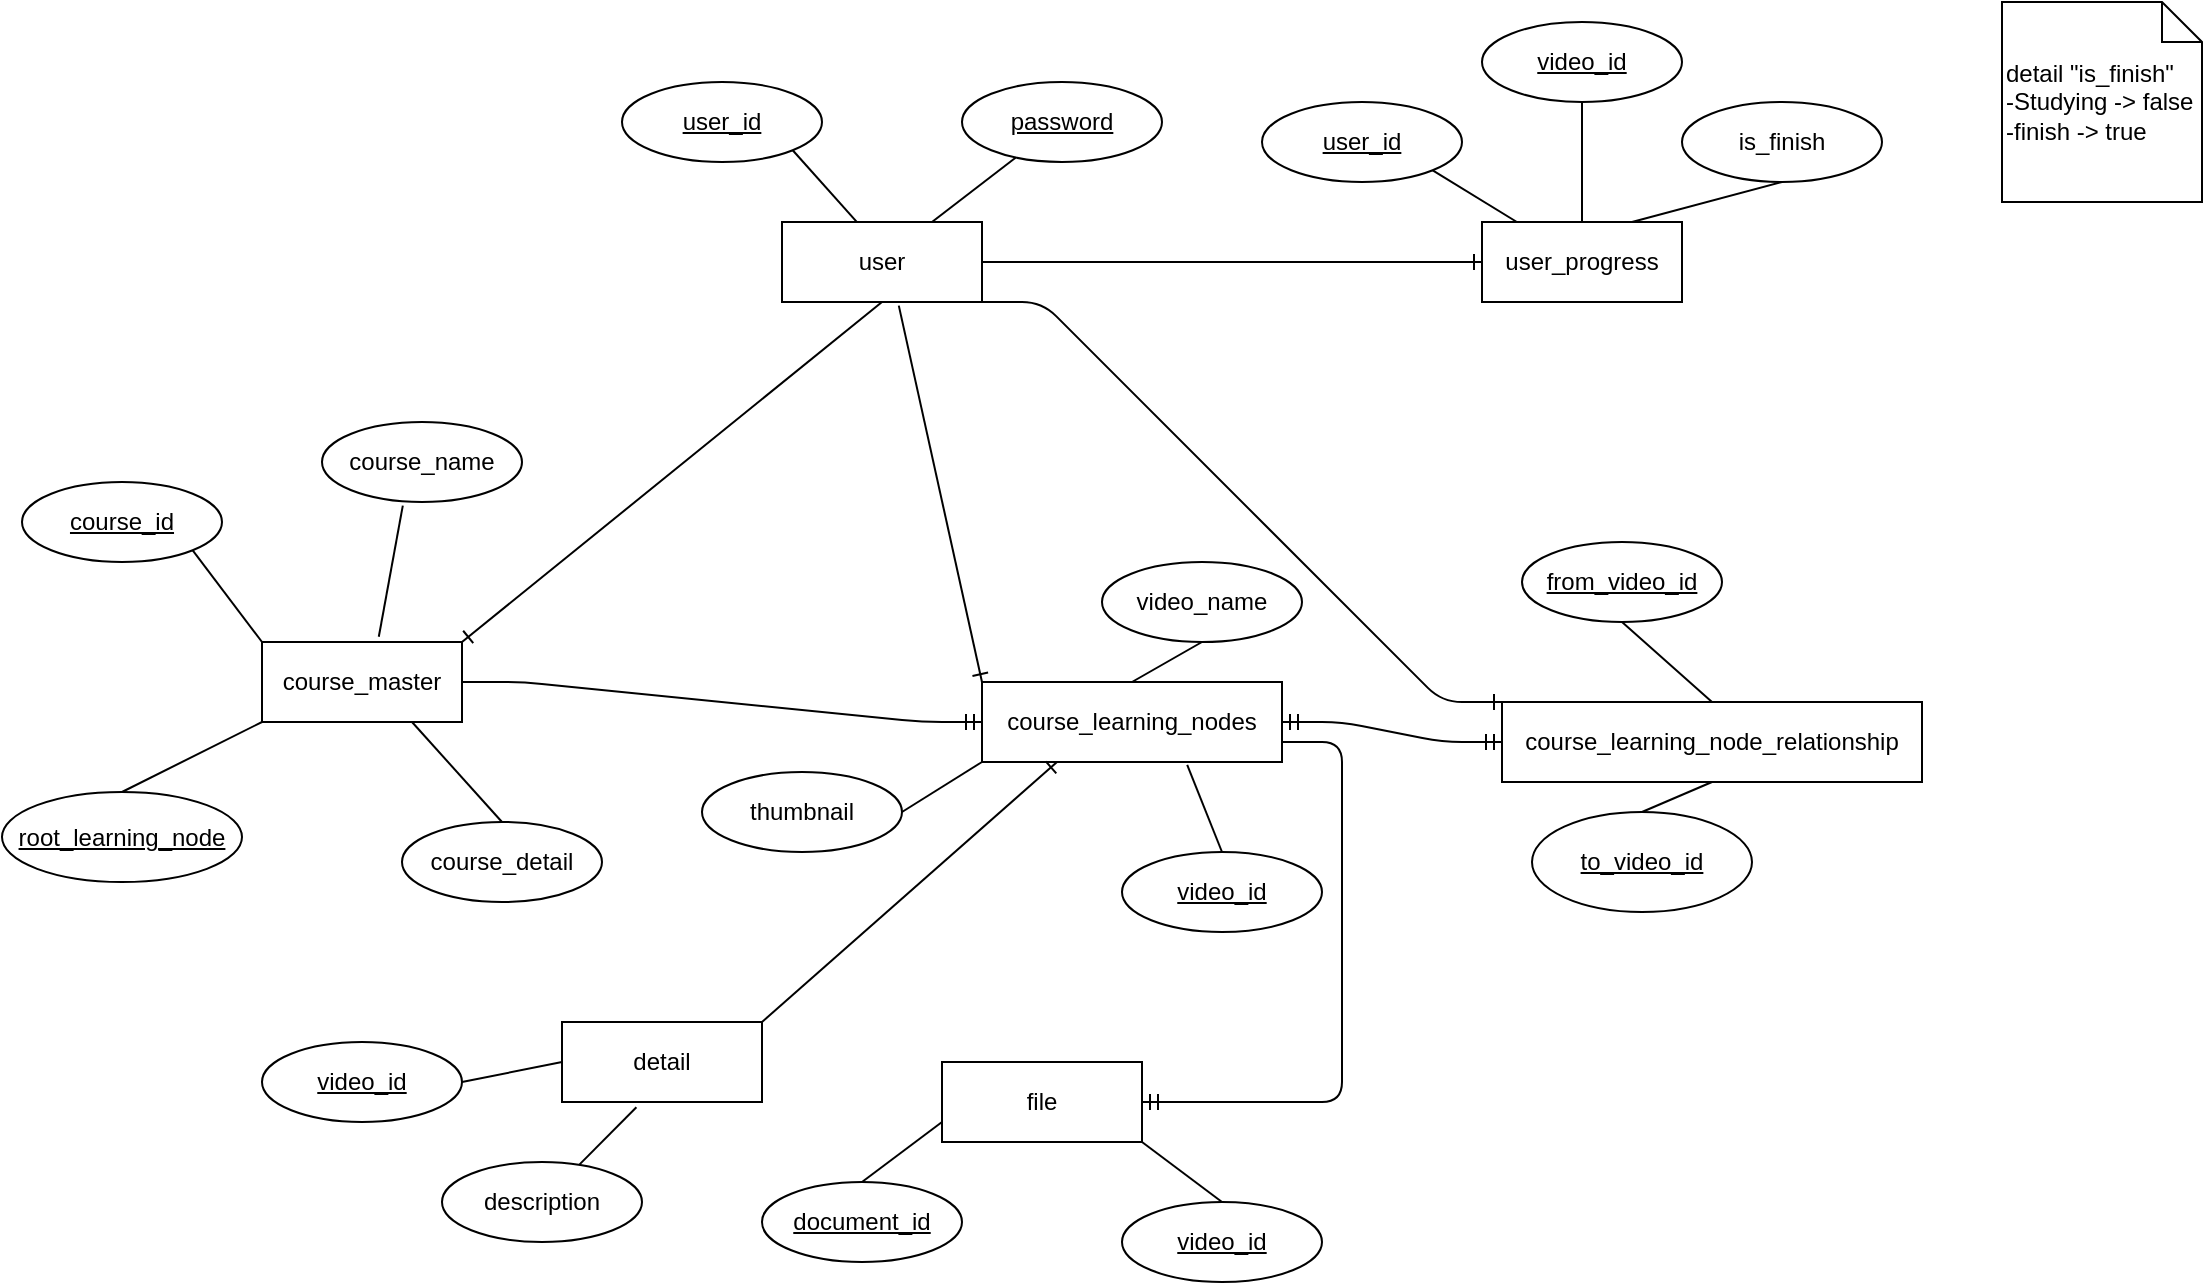 <mxfile version="15.0.3" type="github">
  <diagram name="Page-1" id="e56a1550-8fbb-45ad-956c-1786394a9013">
    <mxGraphModel dx="1704" dy="772" grid="1" gridSize="10" guides="1" tooltips="1" connect="1" arrows="1" fold="1" page="1" pageScale="1" pageWidth="1100" pageHeight="850" background="none" math="0" shadow="0">
      <root>
        <mxCell id="0" />
        <mxCell id="1" parent="0" />
        <mxCell id="YNwgAF6VAQTHqe2JgIbx-2" value="course_learning_nodes" style="whiteSpace=wrap;html=1;align=center;" parent="1" vertex="1">
          <mxGeometry x="490" y="340" width="150" height="40" as="geometry" />
        </mxCell>
        <mxCell id="YNwgAF6VAQTHqe2JgIbx-3" value="course_learning_node_relationship" style="whiteSpace=wrap;html=1;align=center;" parent="1" vertex="1">
          <mxGeometry x="750" y="350" width="210" height="40" as="geometry" />
        </mxCell>
        <mxCell id="YNwgAF6VAQTHqe2JgIbx-5" value="video_id" style="ellipse;whiteSpace=wrap;html=1;align=center;fontStyle=4;" parent="1" vertex="1">
          <mxGeometry x="560" y="425" width="100" height="40" as="geometry" />
        </mxCell>
        <mxCell id="YNwgAF6VAQTHqe2JgIbx-12" value="file" style="whiteSpace=wrap;html=1;align=center;" parent="1" vertex="1">
          <mxGeometry x="470" y="530" width="100" height="40" as="geometry" />
        </mxCell>
        <mxCell id="YNwgAF6VAQTHqe2JgIbx-14" value="document_id" style="ellipse;whiteSpace=wrap;html=1;align=center;fontStyle=4;" parent="1" vertex="1">
          <mxGeometry x="380" y="590" width="100" height="40" as="geometry" />
        </mxCell>
        <mxCell id="YNwgAF6VAQTHqe2JgIbx-31" value="" style="endArrow=none;html=1;rounded=0;exitX=0.5;exitY=0;exitDx=0;exitDy=0;entryX=0.684;entryY=1.035;entryDx=0;entryDy=0;entryPerimeter=0;" parent="1" source="YNwgAF6VAQTHqe2JgIbx-5" target="YNwgAF6VAQTHqe2JgIbx-2" edge="1">
          <mxGeometry relative="1" as="geometry">
            <mxPoint x="720" y="420" as="sourcePoint" />
            <mxPoint x="880" y="420" as="targetPoint" />
          </mxGeometry>
        </mxCell>
        <mxCell id="YNwgAF6VAQTHqe2JgIbx-35" value="" style="endArrow=none;html=1;rounded=0;exitX=0.5;exitY=0;exitDx=0;exitDy=0;entryX=0;entryY=0.75;entryDx=0;entryDy=0;" parent="1" source="YNwgAF6VAQTHqe2JgIbx-14" target="YNwgAF6VAQTHqe2JgIbx-12" edge="1">
          <mxGeometry relative="1" as="geometry">
            <mxPoint x="580" y="430" as="sourcePoint" />
            <mxPoint x="740" y="430" as="targetPoint" />
          </mxGeometry>
        </mxCell>
        <mxCell id="YNwgAF6VAQTHqe2JgIbx-40" value="detail" style="whiteSpace=wrap;html=1;align=center;" parent="1" vertex="1">
          <mxGeometry x="280" y="510" width="100" height="40" as="geometry" />
        </mxCell>
        <mxCell id="YNwgAF6VAQTHqe2JgIbx-41" value="description" style="ellipse;whiteSpace=wrap;html=1;align=center;" parent="1" vertex="1">
          <mxGeometry x="220" y="580" width="100" height="40" as="geometry" />
        </mxCell>
        <mxCell id="YNwgAF6VAQTHqe2JgIbx-46" value="thumbnail" style="ellipse;whiteSpace=wrap;html=1;align=center;" parent="1" vertex="1">
          <mxGeometry x="350" y="385" width="100" height="40" as="geometry" />
        </mxCell>
        <mxCell id="YNwgAF6VAQTHqe2JgIbx-48" value="" style="endArrow=none;html=1;rounded=0;exitX=1;exitY=0.5;exitDx=0;exitDy=0;entryX=0;entryY=1;entryDx=0;entryDy=0;" parent="1" source="YNwgAF6VAQTHqe2JgIbx-46" target="YNwgAF6VAQTHqe2JgIbx-2" edge="1">
          <mxGeometry relative="1" as="geometry">
            <mxPoint x="610" y="430" as="sourcePoint" />
            <mxPoint x="770" y="430" as="targetPoint" />
          </mxGeometry>
        </mxCell>
        <mxCell id="YNwgAF6VAQTHqe2JgIbx-50" value="video_id" style="ellipse;whiteSpace=wrap;html=1;align=center;fontStyle=4;" parent="1" vertex="1">
          <mxGeometry x="130" y="520" width="100" height="40" as="geometry" />
        </mxCell>
        <mxCell id="YNwgAF6VAQTHqe2JgIbx-57" value="to_video_id" style="ellipse;whiteSpace=wrap;html=1;align=center;fontStyle=4;" parent="1" vertex="1">
          <mxGeometry x="765" y="405" width="110" height="50" as="geometry" />
        </mxCell>
        <mxCell id="YNwgAF6VAQTHqe2JgIbx-59" value="video_id" style="ellipse;whiteSpace=wrap;html=1;align=center;fontStyle=4;" parent="1" vertex="1">
          <mxGeometry x="560" y="600" width="100" height="40" as="geometry" />
        </mxCell>
        <mxCell id="YNwgAF6VAQTHqe2JgIbx-60" value="" style="endArrow=none;html=1;rounded=0;entryX=0.5;entryY=0;entryDx=0;entryDy=0;exitX=1;exitY=1;exitDx=0;exitDy=0;" parent="1" source="YNwgAF6VAQTHqe2JgIbx-12" target="YNwgAF6VAQTHqe2JgIbx-59" edge="1">
          <mxGeometry relative="1" as="geometry">
            <mxPoint x="470" y="440" as="sourcePoint" />
            <mxPoint x="630" y="440" as="targetPoint" />
          </mxGeometry>
        </mxCell>
        <mxCell id="YNwgAF6VAQTHqe2JgIbx-63" value="course_master" style="whiteSpace=wrap;html=1;align=center;" parent="1" vertex="1">
          <mxGeometry x="130" y="320" width="100" height="40" as="geometry" />
        </mxCell>
        <mxCell id="YNwgAF6VAQTHqe2JgIbx-65" value="course_id" style="ellipse;whiteSpace=wrap;html=1;align=center;fontStyle=4;" parent="1" vertex="1">
          <mxGeometry x="10" y="240" width="100" height="40" as="geometry" />
        </mxCell>
        <mxCell id="YNwgAF6VAQTHqe2JgIbx-66" value="course_name" style="ellipse;whiteSpace=wrap;html=1;align=center;" parent="1" vertex="1">
          <mxGeometry x="160" y="210" width="100" height="40" as="geometry" />
        </mxCell>
        <mxCell id="YNwgAF6VAQTHqe2JgIbx-68" value="root_learning_node" style="ellipse;whiteSpace=wrap;html=1;align=center;fontStyle=4;" parent="1" vertex="1">
          <mxGeometry y="395" width="120" height="45" as="geometry" />
        </mxCell>
        <mxCell id="YNwgAF6VAQTHqe2JgIbx-69" value="course_detail" style="ellipse;whiteSpace=wrap;html=1;align=center;" parent="1" vertex="1">
          <mxGeometry x="200" y="410" width="100" height="40" as="geometry" />
        </mxCell>
        <mxCell id="YNwgAF6VAQTHqe2JgIbx-70" value="" style="endArrow=none;html=1;rounded=0;entryX=0;entryY=0;entryDx=0;entryDy=0;exitX=1;exitY=1;exitDx=0;exitDy=0;" parent="1" source="YNwgAF6VAQTHqe2JgIbx-65" target="YNwgAF6VAQTHqe2JgIbx-63" edge="1">
          <mxGeometry relative="1" as="geometry">
            <mxPoint x="-30" y="350" as="sourcePoint" />
            <mxPoint x="130" y="350" as="targetPoint" />
          </mxGeometry>
        </mxCell>
        <mxCell id="YNwgAF6VAQTHqe2JgIbx-72" value="" style="endArrow=none;html=1;rounded=0;entryX=0;entryY=1;entryDx=0;entryDy=0;exitX=0.5;exitY=0;exitDx=0;exitDy=0;" parent="1" source="YNwgAF6VAQTHqe2JgIbx-68" target="YNwgAF6VAQTHqe2JgIbx-63" edge="1">
          <mxGeometry relative="1" as="geometry">
            <mxPoint x="-30" y="350" as="sourcePoint" />
            <mxPoint x="130" y="350" as="targetPoint" />
          </mxGeometry>
        </mxCell>
        <mxCell id="YNwgAF6VAQTHqe2JgIbx-74" value="" style="endArrow=none;html=1;rounded=0;entryX=0.5;entryY=0;entryDx=0;entryDy=0;exitX=0.75;exitY=1;exitDx=0;exitDy=0;" parent="1" source="YNwgAF6VAQTHqe2JgIbx-63" target="YNwgAF6VAQTHqe2JgIbx-69" edge="1">
          <mxGeometry relative="1" as="geometry">
            <mxPoint x="-30" y="350" as="sourcePoint" />
            <mxPoint x="300" y="400" as="targetPoint" />
          </mxGeometry>
        </mxCell>
        <mxCell id="YNwgAF6VAQTHqe2JgIbx-76" value="" style="edgeStyle=entityRelationEdgeStyle;fontSize=12;html=1;endArrow=ERmandOne;exitX=1;exitY=0.5;exitDx=0;exitDy=0;entryX=0;entryY=0.5;entryDx=0;entryDy=0;" parent="1" source="YNwgAF6VAQTHqe2JgIbx-63" target="YNwgAF6VAQTHqe2JgIbx-2" edge="1">
          <mxGeometry width="100" height="100" relative="1" as="geometry">
            <mxPoint x="450" y="340" as="sourcePoint" />
            <mxPoint x="550" y="240" as="targetPoint" />
          </mxGeometry>
        </mxCell>
        <mxCell id="YNwgAF6VAQTHqe2JgIbx-80" value="" style="edgeStyle=entityRelationEdgeStyle;fontSize=12;html=1;endArrow=ERmandOne;entryX=1;entryY=0.5;entryDx=0;entryDy=0;" parent="1" target="YNwgAF6VAQTHqe2JgIbx-12" edge="1">
          <mxGeometry width="100" height="100" relative="1" as="geometry">
            <mxPoint x="640" y="370" as="sourcePoint" />
            <mxPoint x="550" y="330" as="targetPoint" />
          </mxGeometry>
        </mxCell>
        <mxCell id="YNwgAF6VAQTHqe2JgIbx-82" value="" style="edgeStyle=entityRelationEdgeStyle;fontSize=12;html=1;endArrow=ERmandOne;startArrow=ERmandOne;entryX=0;entryY=0.5;entryDx=0;entryDy=0;exitX=1;exitY=0.5;exitDx=0;exitDy=0;" parent="1" source="YNwgAF6VAQTHqe2JgIbx-2" target="YNwgAF6VAQTHqe2JgIbx-3" edge="1">
          <mxGeometry width="100" height="100" relative="1" as="geometry">
            <mxPoint x="450" y="430" as="sourcePoint" />
            <mxPoint x="550" y="330" as="targetPoint" />
          </mxGeometry>
        </mxCell>
        <mxCell id="3YYiMAyDUJidwwV69mUA-11" value="user_progress" style="whiteSpace=wrap;html=1;align=center;" vertex="1" parent="1">
          <mxGeometry x="740" y="110" width="100" height="40" as="geometry" />
        </mxCell>
        <mxCell id="3YYiMAyDUJidwwV69mUA-12" value="user_id" style="ellipse;whiteSpace=wrap;html=1;align=center;fontStyle=4;" vertex="1" parent="1">
          <mxGeometry x="630" y="50" width="100" height="40" as="geometry" />
        </mxCell>
        <mxCell id="3YYiMAyDUJidwwV69mUA-13" value="" style="endArrow=none;html=1;rounded=0;entryX=0.5;entryY=1;entryDx=0;entryDy=0;exitX=0.5;exitY=0;exitDx=0;exitDy=0;" edge="1" parent="1" source="YNwgAF6VAQTHqe2JgIbx-57" target="YNwgAF6VAQTHqe2JgIbx-3">
          <mxGeometry relative="1" as="geometry">
            <mxPoint x="470" y="330" as="sourcePoint" />
            <mxPoint x="630" y="330" as="targetPoint" />
          </mxGeometry>
        </mxCell>
        <mxCell id="3YYiMAyDUJidwwV69mUA-15" value="video_id" style="ellipse;whiteSpace=wrap;html=1;align=center;fontStyle=4;" vertex="1" parent="1">
          <mxGeometry x="740" y="10" width="100" height="40" as="geometry" />
        </mxCell>
        <mxCell id="3YYiMAyDUJidwwV69mUA-16" value="is_finish" style="ellipse;whiteSpace=wrap;html=1;align=center;" vertex="1" parent="1">
          <mxGeometry x="840" y="50" width="100" height="40" as="geometry" />
        </mxCell>
        <mxCell id="3YYiMAyDUJidwwV69mUA-20" value="detail &quot;is_finish&quot;&lt;br&gt;-Studying -&amp;gt; false&lt;br&gt;-finish -&amp;gt; true" style="shape=note;size=20;whiteSpace=wrap;html=1;align=left;" vertex="1" parent="1">
          <mxGeometry x="1000" width="100" height="100" as="geometry" />
        </mxCell>
        <mxCell id="3YYiMAyDUJidwwV69mUA-30" value="user" style="whiteSpace=wrap;html=1;align=center;" vertex="1" parent="1">
          <mxGeometry x="390" y="110" width="100" height="40" as="geometry" />
        </mxCell>
        <mxCell id="3YYiMAyDUJidwwV69mUA-31" value="user_id" style="ellipse;whiteSpace=wrap;html=1;align=center;fontStyle=4;" vertex="1" parent="1">
          <mxGeometry x="310" y="40" width="100" height="40" as="geometry" />
        </mxCell>
        <mxCell id="3YYiMAyDUJidwwV69mUA-32" value="password" style="ellipse;whiteSpace=wrap;html=1;align=center;fontStyle=4;" vertex="1" parent="1">
          <mxGeometry x="480" y="40" width="100" height="40" as="geometry" />
        </mxCell>
        <mxCell id="3YYiMAyDUJidwwV69mUA-35" value="video_name" style="ellipse;whiteSpace=wrap;html=1;align=center;" vertex="1" parent="1">
          <mxGeometry x="550" y="280" width="100" height="40" as="geometry" />
        </mxCell>
        <mxCell id="3YYiMAyDUJidwwV69mUA-36" value="from_video_id" style="ellipse;whiteSpace=wrap;html=1;align=center;fontStyle=4;" vertex="1" parent="1">
          <mxGeometry x="760" y="270" width="100" height="40" as="geometry" />
        </mxCell>
        <mxCell id="3YYiMAyDUJidwwV69mUA-37" value="" style="endArrow=none;html=1;rounded=0;entryX=0.5;entryY=1;entryDx=0;entryDy=0;exitX=0.5;exitY=0;exitDx=0;exitDy=0;" edge="1" parent="1" source="YNwgAF6VAQTHqe2JgIbx-3" target="3YYiMAyDUJidwwV69mUA-36">
          <mxGeometry relative="1" as="geometry">
            <mxPoint x="470" y="420" as="sourcePoint" />
            <mxPoint x="630" y="420" as="targetPoint" />
          </mxGeometry>
        </mxCell>
        <mxCell id="3YYiMAyDUJidwwV69mUA-38" value="" style="endArrow=none;html=1;rounded=0;entryX=0.5;entryY=1;entryDx=0;entryDy=0;exitX=0.5;exitY=0;exitDx=0;exitDy=0;" edge="1" parent="1" source="YNwgAF6VAQTHqe2JgIbx-2" target="3YYiMAyDUJidwwV69mUA-35">
          <mxGeometry relative="1" as="geometry">
            <mxPoint x="470" y="420" as="sourcePoint" />
            <mxPoint x="630" y="420" as="targetPoint" />
          </mxGeometry>
        </mxCell>
        <mxCell id="3YYiMAyDUJidwwV69mUA-42" value="" style="fontSize=12;html=1;endArrow=ERone;endFill=1;exitX=1;exitY=0;exitDx=0;exitDy=0;entryX=0.25;entryY=1;entryDx=0;entryDy=0;" edge="1" parent="1" source="YNwgAF6VAQTHqe2JgIbx-40" target="YNwgAF6VAQTHqe2JgIbx-2">
          <mxGeometry width="100" height="100" relative="1" as="geometry">
            <mxPoint x="500" y="470" as="sourcePoint" />
            <mxPoint x="600" y="370" as="targetPoint" />
          </mxGeometry>
        </mxCell>
        <mxCell id="3YYiMAyDUJidwwV69mUA-43" value="" style="endArrow=none;html=1;rounded=0;entryX=1;entryY=1;entryDx=0;entryDy=0;exitX=0.376;exitY=0.005;exitDx=0;exitDy=0;exitPerimeter=0;" edge="1" parent="1" source="3YYiMAyDUJidwwV69mUA-30" target="3YYiMAyDUJidwwV69mUA-31">
          <mxGeometry relative="1" as="geometry">
            <mxPoint x="-10" y="310" as="sourcePoint" />
            <mxPoint x="150" y="310" as="targetPoint" />
          </mxGeometry>
        </mxCell>
        <mxCell id="3YYiMAyDUJidwwV69mUA-44" value="" style="endArrow=none;html=1;rounded=0;exitX=0.75;exitY=0;exitDx=0;exitDy=0;" edge="1" parent="1" source="3YYiMAyDUJidwwV69mUA-30" target="3YYiMAyDUJidwwV69mUA-32">
          <mxGeometry relative="1" as="geometry">
            <mxPoint x="-10" y="310" as="sourcePoint" />
            <mxPoint x="150" y="310" as="targetPoint" />
          </mxGeometry>
        </mxCell>
        <mxCell id="3YYiMAyDUJidwwV69mUA-45" value="" style="endArrow=none;html=1;rounded=0;entryX=0.5;entryY=1;entryDx=0;entryDy=0;exitX=0.5;exitY=0;exitDx=0;exitDy=0;" edge="1" parent="1" source="3YYiMAyDUJidwwV69mUA-11" target="3YYiMAyDUJidwwV69mUA-15">
          <mxGeometry relative="1" as="geometry">
            <mxPoint x="470" y="170" as="sourcePoint" />
            <mxPoint x="630" y="170" as="targetPoint" />
          </mxGeometry>
        </mxCell>
        <mxCell id="3YYiMAyDUJidwwV69mUA-46" value="" style="endArrow=none;html=1;rounded=0;entryX=1;entryY=1;entryDx=0;entryDy=0;" edge="1" parent="1" source="3YYiMAyDUJidwwV69mUA-11" target="3YYiMAyDUJidwwV69mUA-12">
          <mxGeometry relative="1" as="geometry">
            <mxPoint x="740" y="100" as="sourcePoint" />
            <mxPoint x="630" y="170" as="targetPoint" />
          </mxGeometry>
        </mxCell>
        <mxCell id="3YYiMAyDUJidwwV69mUA-47" value="" style="endArrow=none;html=1;rounded=0;entryX=0.5;entryY=1;entryDx=0;entryDy=0;exitX=0.75;exitY=0;exitDx=0;exitDy=0;" edge="1" parent="1" source="3YYiMAyDUJidwwV69mUA-11" target="3YYiMAyDUJidwwV69mUA-16">
          <mxGeometry relative="1" as="geometry">
            <mxPoint x="470" y="170" as="sourcePoint" />
            <mxPoint x="630" y="170" as="targetPoint" />
          </mxGeometry>
        </mxCell>
        <mxCell id="3YYiMAyDUJidwwV69mUA-48" value="" style="edgeStyle=entityRelationEdgeStyle;fontSize=12;html=1;endArrow=ERone;endFill=1;entryX=0;entryY=0.5;entryDx=0;entryDy=0;exitX=1;exitY=0.5;exitDx=0;exitDy=0;" edge="1" parent="1" source="3YYiMAyDUJidwwV69mUA-30" target="3YYiMAyDUJidwwV69mUA-11">
          <mxGeometry width="100" height="100" relative="1" as="geometry">
            <mxPoint x="500" y="310" as="sourcePoint" />
            <mxPoint x="600" y="210" as="targetPoint" />
          </mxGeometry>
        </mxCell>
        <mxCell id="3YYiMAyDUJidwwV69mUA-49" value="" style="fontSize=12;html=1;endArrow=ERone;endFill=1;exitX=0.5;exitY=1;exitDx=0;exitDy=0;entryX=1;entryY=0;entryDx=0;entryDy=0;" edge="1" parent="1" source="3YYiMAyDUJidwwV69mUA-30" target="YNwgAF6VAQTHqe2JgIbx-63">
          <mxGeometry width="100" height="100" relative="1" as="geometry">
            <mxPoint x="500" y="310" as="sourcePoint" />
            <mxPoint x="230" y="330" as="targetPoint" />
          </mxGeometry>
        </mxCell>
        <mxCell id="3YYiMAyDUJidwwV69mUA-50" value="" style="endArrow=none;html=1;rounded=0;exitX=0.404;exitY=1.045;exitDx=0;exitDy=0;exitPerimeter=0;entryX=0.584;entryY=-0.065;entryDx=0;entryDy=0;entryPerimeter=0;" edge="1" parent="1" source="YNwgAF6VAQTHqe2JgIbx-66" target="YNwgAF6VAQTHqe2JgIbx-63">
          <mxGeometry relative="1" as="geometry">
            <mxPoint x="470" y="260" as="sourcePoint" />
            <mxPoint x="630" y="260" as="targetPoint" />
          </mxGeometry>
        </mxCell>
        <mxCell id="3YYiMAyDUJidwwV69mUA-52" value="" style="fontSize=12;html=1;endArrow=ERone;endFill=1;exitX=0.584;exitY=1.045;exitDx=0;exitDy=0;exitPerimeter=0;entryX=0;entryY=0;entryDx=0;entryDy=0;" edge="1" parent="1" source="3YYiMAyDUJidwwV69mUA-30" target="YNwgAF6VAQTHqe2JgIbx-2">
          <mxGeometry width="100" height="100" relative="1" as="geometry">
            <mxPoint x="500" y="310" as="sourcePoint" />
            <mxPoint x="410" y="320" as="targetPoint" />
          </mxGeometry>
        </mxCell>
        <mxCell id="3YYiMAyDUJidwwV69mUA-54" value="" style="endArrow=none;html=1;rounded=0;exitX=1;exitY=0.5;exitDx=0;exitDy=0;" edge="1" parent="1" source="YNwgAF6VAQTHqe2JgIbx-50">
          <mxGeometry relative="1" as="geometry">
            <mxPoint x="470" y="440" as="sourcePoint" />
            <mxPoint x="280" y="530" as="targetPoint" />
          </mxGeometry>
        </mxCell>
        <mxCell id="3YYiMAyDUJidwwV69mUA-55" value="" style="endArrow=none;html=1;rounded=0;exitX=0.372;exitY=1.065;exitDx=0;exitDy=0;exitPerimeter=0;" edge="1" parent="1" source="YNwgAF6VAQTHqe2JgIbx-40" target="YNwgAF6VAQTHqe2JgIbx-41">
          <mxGeometry relative="1" as="geometry">
            <mxPoint x="470" y="440" as="sourcePoint" />
            <mxPoint x="283" y="577" as="targetPoint" />
          </mxGeometry>
        </mxCell>
        <mxCell id="3YYiMAyDUJidwwV69mUA-57" value="" style="edgeStyle=entityRelationEdgeStyle;fontSize=12;html=1;endArrow=ERone;endFill=1;entryX=0;entryY=0;entryDx=0;entryDy=0;exitX=1;exitY=1;exitDx=0;exitDy=0;" edge="1" parent="1" source="3YYiMAyDUJidwwV69mUA-30" target="YNwgAF6VAQTHqe2JgIbx-3">
          <mxGeometry width="100" height="100" relative="1" as="geometry">
            <mxPoint x="500" y="400" as="sourcePoint" />
            <mxPoint x="600" y="300" as="targetPoint" />
          </mxGeometry>
        </mxCell>
      </root>
    </mxGraphModel>
  </diagram>
</mxfile>
